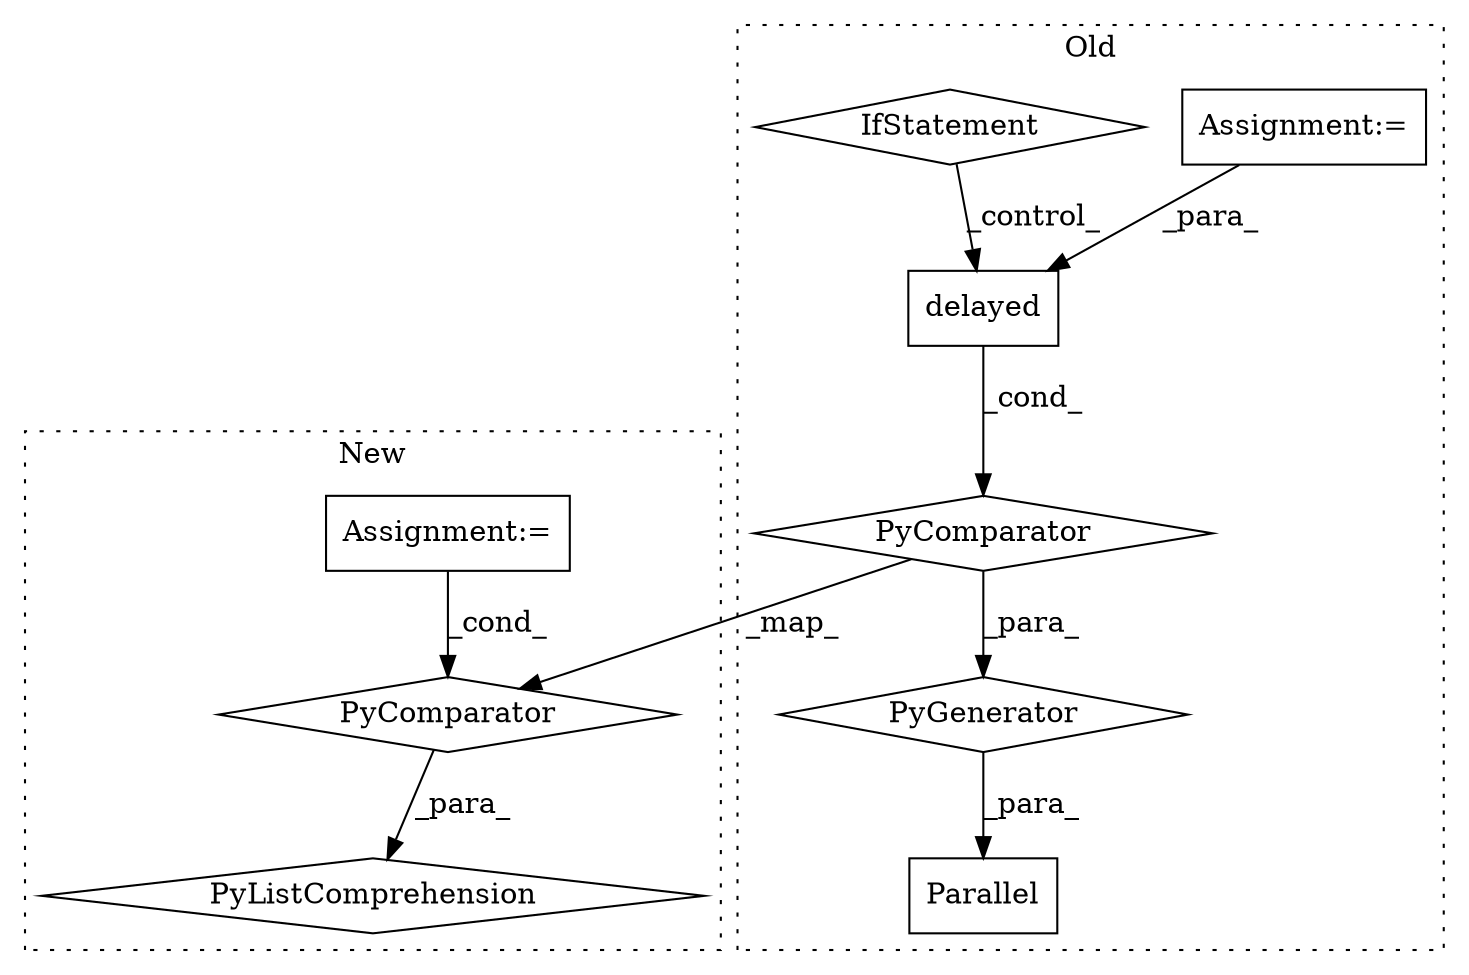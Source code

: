 digraph G {
subgraph cluster0 {
1 [label="Parallel" a="32" s="4791,4966" l="22,-3" shape="box"];
3 [label="PyGenerator" a="107" s="4813" l="153" shape="diamond"];
4 [label="Assignment:=" a="7" s="4928" l="32" shape="box"];
6 [label="delayed" a="32" s="4820,4857" l="8,1" shape="box"];
7 [label="PyComparator" a="113" s="4928" l="32" shape="diamond"];
9 [label="IfStatement" a="25" s="4928" l="32" shape="diamond"];
label = "Old";
style="dotted";
}
subgraph cluster1 {
2 [label="PyListComprehension" a="109" s="3510" l="148" shape="diamond"];
5 [label="Assignment:=" a="7" s="3618" l="32" shape="box"];
8 [label="PyComparator" a="113" s="3618" l="32" shape="diamond"];
label = "New";
style="dotted";
}
3 -> 1 [label="_para_"];
4 -> 6 [label="_para_"];
5 -> 8 [label="_cond_"];
6 -> 7 [label="_cond_"];
7 -> 3 [label="_para_"];
7 -> 8 [label="_map_"];
8 -> 2 [label="_para_"];
9 -> 6 [label="_control_"];
}